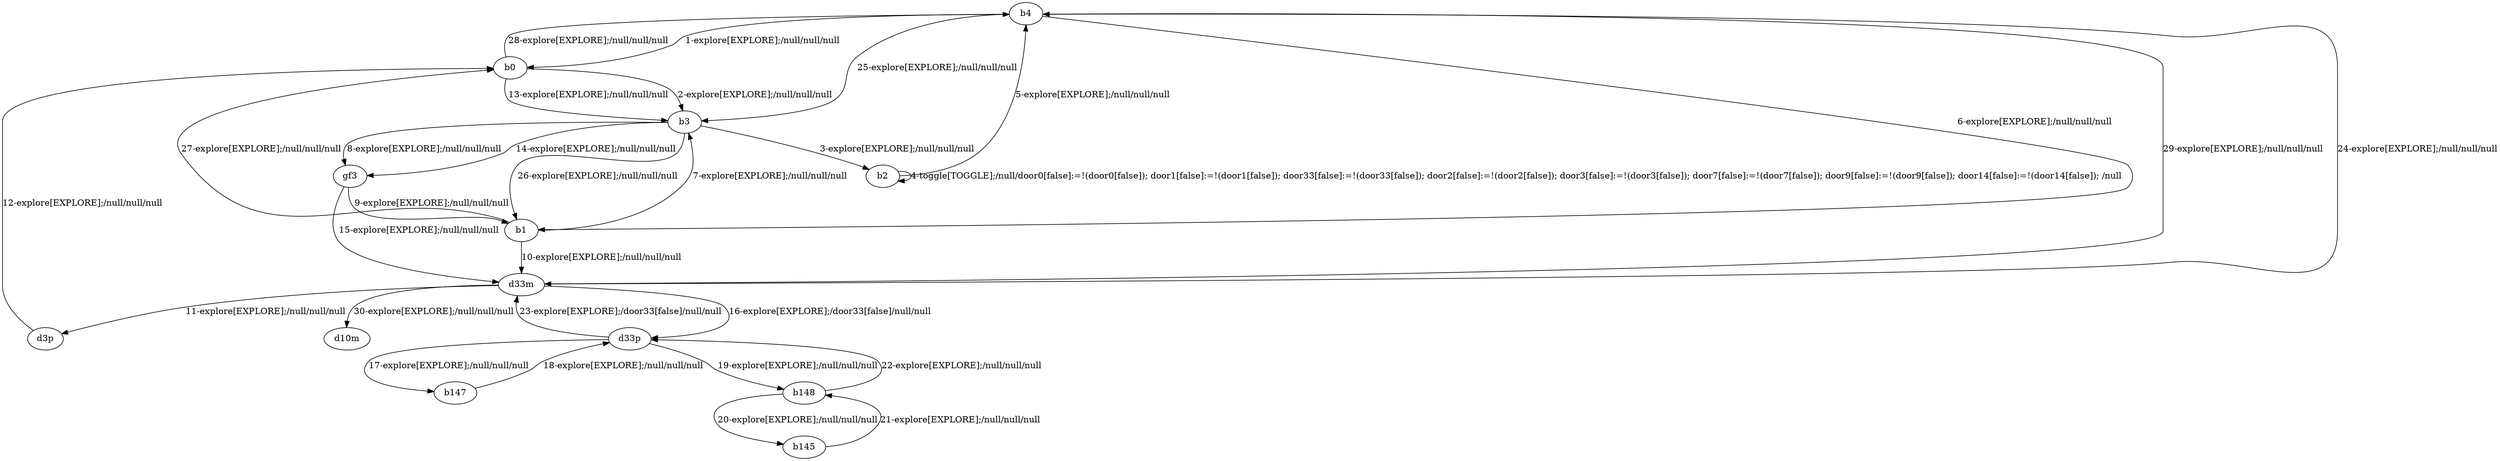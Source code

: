 # Total number of goals covered by this test: 3
# b145 --> b148
# b148 --> b145
# d33p --> d33m

digraph g {
"b4" -> "b0" [label = "1-explore[EXPLORE];/null/null/null"];
"b0" -> "b3" [label = "2-explore[EXPLORE];/null/null/null"];
"b3" -> "b2" [label = "3-explore[EXPLORE];/null/null/null"];
"b2" -> "b2" [label = "4-toggle[TOGGLE];/null/door0[false]:=!(door0[false]); door1[false]:=!(door1[false]); door33[false]:=!(door33[false]); door2[false]:=!(door2[false]); door3[false]:=!(door3[false]); door7[false]:=!(door7[false]); door9[false]:=!(door9[false]); door14[false]:=!(door14[false]); /null"];
"b2" -> "b4" [label = "5-explore[EXPLORE];/null/null/null"];
"b4" -> "b1" [label = "6-explore[EXPLORE];/null/null/null"];
"b1" -> "b3" [label = "7-explore[EXPLORE];/null/null/null"];
"b3" -> "gf3" [label = "8-explore[EXPLORE];/null/null/null"];
"gf3" -> "b1" [label = "9-explore[EXPLORE];/null/null/null"];
"b1" -> "d33m" [label = "10-explore[EXPLORE];/null/null/null"];
"d33m" -> "d3p" [label = "11-explore[EXPLORE];/null/null/null"];
"d3p" -> "b0" [label = "12-explore[EXPLORE];/null/null/null"];
"b0" -> "b3" [label = "13-explore[EXPLORE];/null/null/null"];
"b3" -> "gf3" [label = "14-explore[EXPLORE];/null/null/null"];
"gf3" -> "d33m" [label = "15-explore[EXPLORE];/null/null/null"];
"d33m" -> "d33p" [label = "16-explore[EXPLORE];/door33[false]/null/null"];
"d33p" -> "b147" [label = "17-explore[EXPLORE];/null/null/null"];
"b147" -> "d33p" [label = "18-explore[EXPLORE];/null/null/null"];
"d33p" -> "b148" [label = "19-explore[EXPLORE];/null/null/null"];
"b148" -> "b145" [label = "20-explore[EXPLORE];/null/null/null"];
"b145" -> "b148" [label = "21-explore[EXPLORE];/null/null/null"];
"b148" -> "d33p" [label = "22-explore[EXPLORE];/null/null/null"];
"d33p" -> "d33m" [label = "23-explore[EXPLORE];/door33[false]/null/null"];
"d33m" -> "b4" [label = "24-explore[EXPLORE];/null/null/null"];
"b4" -> "b3" [label = "25-explore[EXPLORE];/null/null/null"];
"b3" -> "b1" [label = "26-explore[EXPLORE];/null/null/null"];
"b1" -> "b0" [label = "27-explore[EXPLORE];/null/null/null"];
"b0" -> "b4" [label = "28-explore[EXPLORE];/null/null/null"];
"b4" -> "d33m" [label = "29-explore[EXPLORE];/null/null/null"];
"d33m" -> "d10m" [label = "30-explore[EXPLORE];/null/null/null"];
}